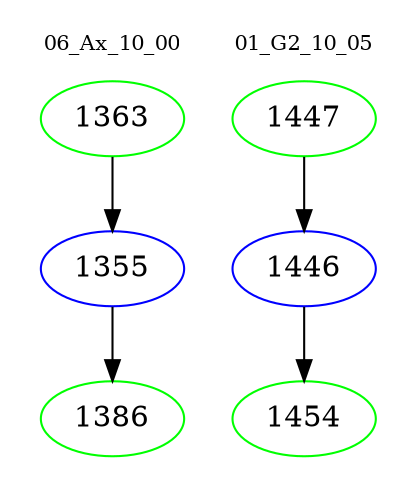 digraph{
subgraph cluster_0 {
color = white
label = "06_Ax_10_00";
fontsize=10;
T0_1363 [label="1363", color="green"]
T0_1363 -> T0_1355 [color="black"]
T0_1355 [label="1355", color="blue"]
T0_1355 -> T0_1386 [color="black"]
T0_1386 [label="1386", color="green"]
}
subgraph cluster_1 {
color = white
label = "01_G2_10_05";
fontsize=10;
T1_1447 [label="1447", color="green"]
T1_1447 -> T1_1446 [color="black"]
T1_1446 [label="1446", color="blue"]
T1_1446 -> T1_1454 [color="black"]
T1_1454 [label="1454", color="green"]
}
}
